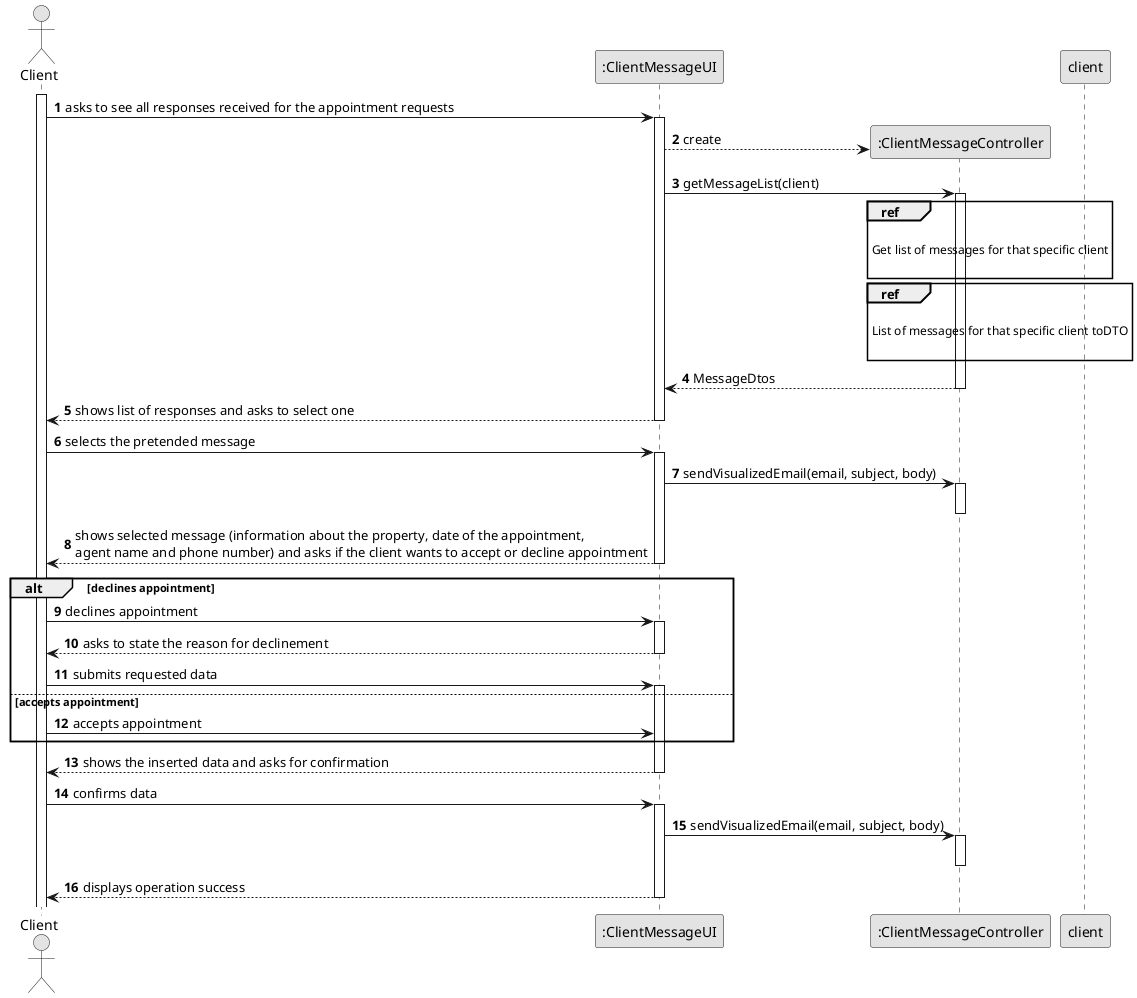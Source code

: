 @startuml
skinparam monochrome true
skinparam packageStyle rectangle
skinparam shadowing false

autonumber

'hide footbox
actor "Client" as Client
participant ":ClientMessageUI" as ClientMessageUI
participant ":ClientMessageController" as ClientMessageController

activate Client

    Client -> ClientMessageUI : asks to see all responses received for the appointment requests
    activate ClientMessageUI

    create ClientMessageController
    ClientMessageUI --> ClientMessageController** : create
    
    ClientMessageUI -> ClientMessageController : getMessageList(client)
        activate ClientMessageController

    ref over ClientMessageController

        Get list of messages for that specific client

    end ref

    ref over ClientMessageController

        List of messages for that specific client toDTO

    end ref

        ClientMessageController --> ClientMessageUI : MessageDtos
    deactivate ClientMessageController

        ClientMessageUI --> Client : shows list of responses and asks to select one
    deactivate ClientMessageUI

    Client -> ClientMessageUI : selects the pretended message
    activate ClientMessageUI

        ClientMessageUI -> ClientMessageController : sendVisualizedEmail(email, subject, body)
    activate ClientMessageController
    deactivate ClientMessageController

        ClientMessageUI --> Client : shows selected message (information about the property, date of the appointment,\nagent name and phone number) and asks if the client wants to accept or decline appointment
    deactivate ClientMessageUI

    alt declines appointment

        Client -> ClientMessageUI : declines appointment
        activate ClientMessageUI

            ClientMessageUI --> Client : asks to state the reason for declinement
        deactivate ClientMessageUI

        Client -> ClientMessageUI : submits requested data
        activate ClientMessageUI

    else accepts appointment

        Client -> ClientMessageUI : accepts appointment

    end

        ClientMessageUI --> Client : shows the inserted data and asks for confirmation
    deactivate ClientMessageUI

    Client -> ClientMessageUI : confirms data
    activate ClientMessageUI

    ClientMessageUI -> ClientMessageController : sendVisualizedEmail(email, subject, body)
    activate ClientMessageController
    deactivate ClientMessageController

        ClientMessageUI --> Client : displays operation success
    deactivate ClientMessageUI

deactivate client

@enduml